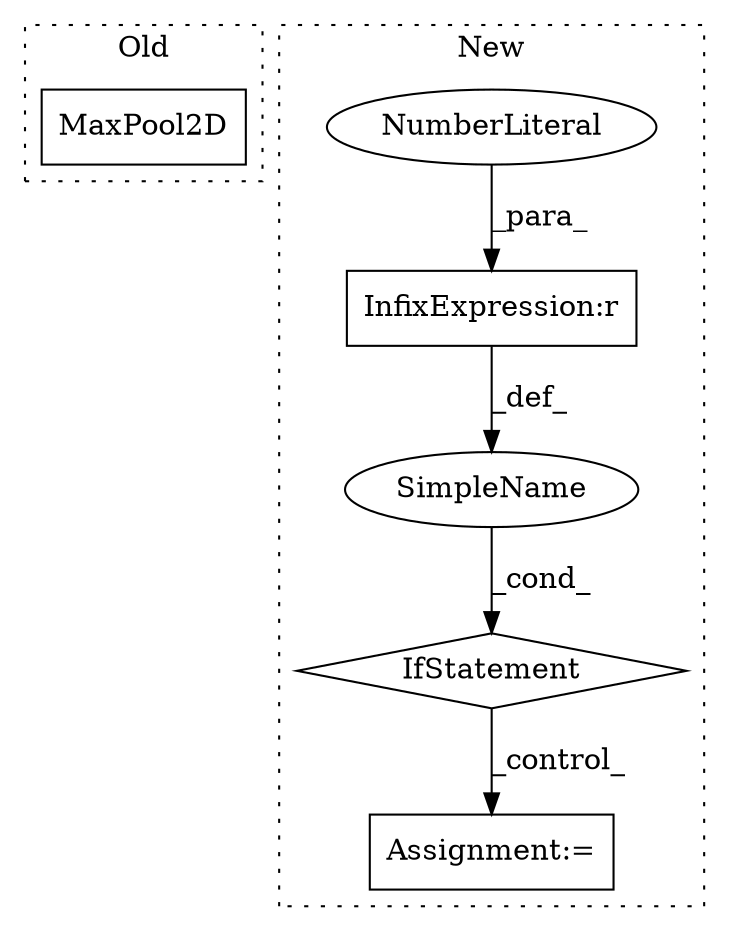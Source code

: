 digraph G {
subgraph cluster0 {
1 [label="MaxPool2D" a="32" s="6108,6129" l="10,1" shape="box"];
label = "Old";
style="dotted";
}
subgraph cluster1 {
2 [label="IfStatement" a="25" s="6584,6604" l="4,2" shape="diamond"];
3 [label="InfixExpression:r" a="27" s="6600" l="3" shape="box"];
4 [label="NumberLiteral" a="34" s="6603" l="1" shape="ellipse"];
5 [label="SimpleName" a="42" s="" l="" shape="ellipse"];
6 [label="Assignment:=" a="7" s="6627" l="1" shape="box"];
label = "New";
style="dotted";
}
2 -> 6 [label="_control_"];
3 -> 5 [label="_def_"];
4 -> 3 [label="_para_"];
5 -> 2 [label="_cond_"];
}